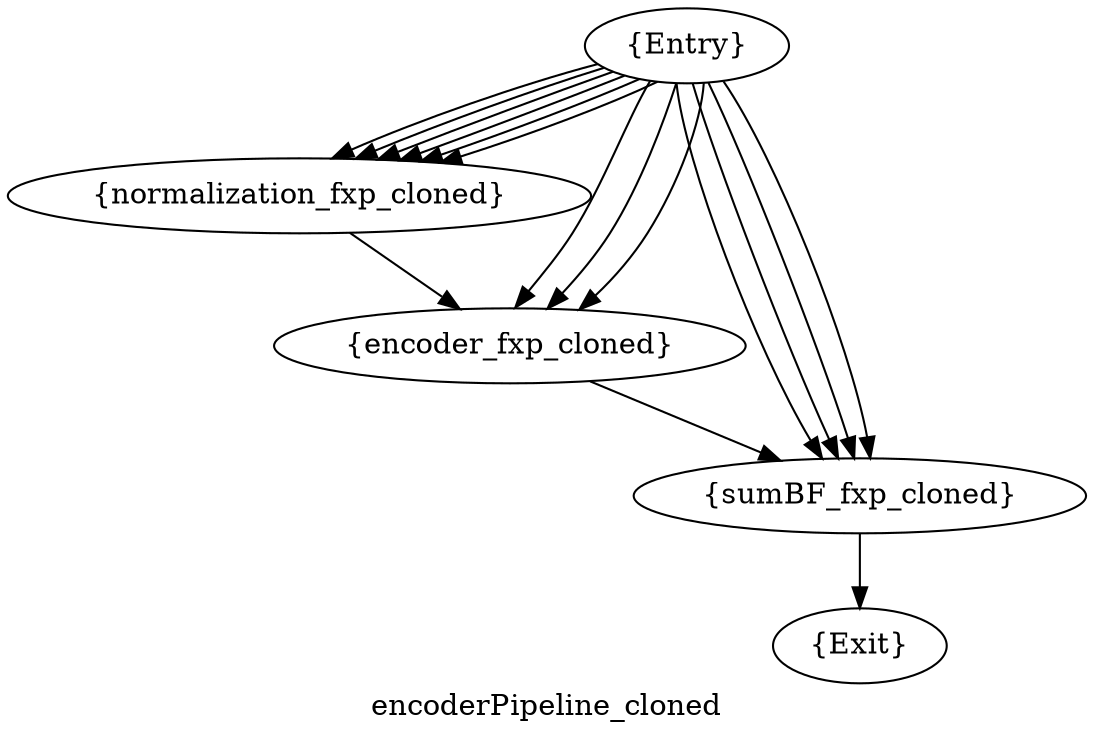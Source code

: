 digraph "encoderPipeline_cloned" {
	label="encoderPipeline_cloned";
	compound=true;
	Node0x6d0a700 [shape=record,shape=oval,label="{Entry}"];
	Node0x6d0a700 -> Node0x6d5dd10;
	Node0x6d0a700 -> Node0x6d5dd10;
	Node0x6d0a700 -> Node0x6d5dd10;
	Node0x6d0a700 -> Node0x6d5dd10;
	Node0x6d0a700 -> Node0x6d5dd10;
	Node0x6d0a700 -> Node0x6d5dd10;
	Node0x6d0a700 -> Node0x6d51a60;
	Node0x6d0a700 -> Node0x6d51a60;
	Node0x6d0a700 -> Node0x6d51a60;
	Node0x6d0a700 -> Node0x6d7d680;
	Node0x6d0a700 -> Node0x6d7d680;
	Node0x6d0a700 -> Node0x6d7d680;
	Node0x6d0a700 -> Node0x6d7d680;
	Node0x6d5dd10 [shape=record,shape=oval,label="{normalization_fxp_cloned}"];
	Node0x6d5dd10 -> Node0x6d51a60;
	Node0x6d51a60 [shape=record,shape=oval,label="{encoder_fxp_cloned}"];
	Node0x6d51a60 -> Node0x6d7d680;
	Node0x6d7d680 [shape=record,shape=oval,label="{sumBF_fxp_cloned}"];
	Node0x6d7d680 -> Node0x6d64610;
	Node0x6d64610 [shape=record,shape=oval,label="{Exit}"];
}
